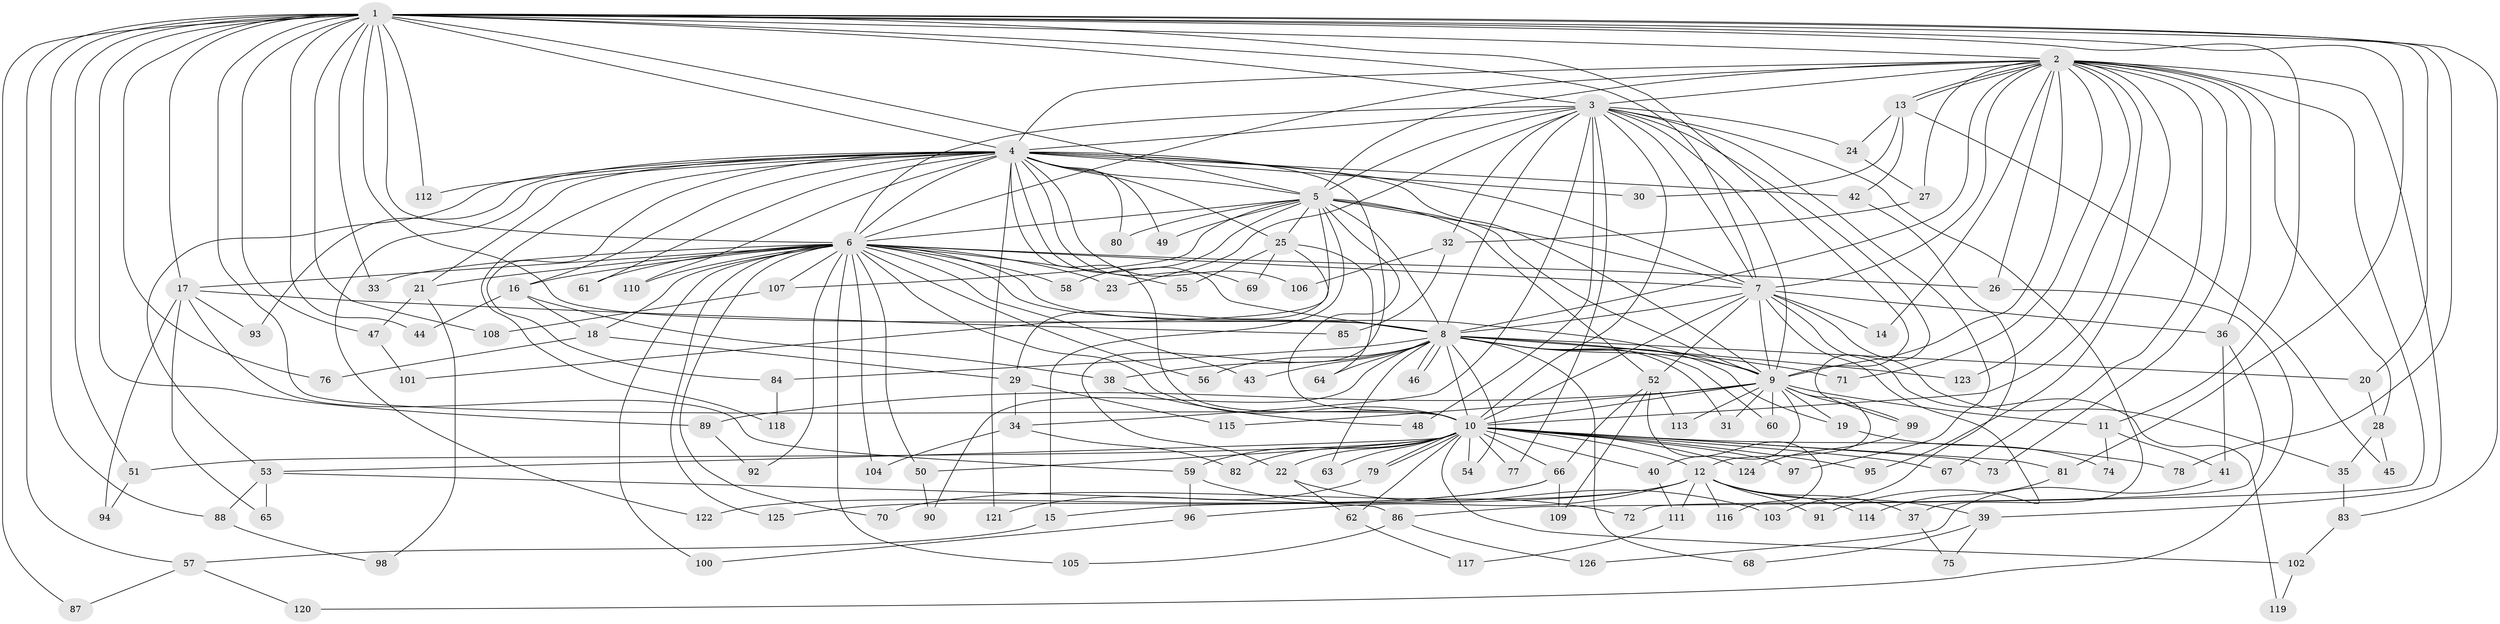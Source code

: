 // Generated by graph-tools (version 1.1) at 2025/11/02/27/25 16:11:02]
// undirected, 126 vertices, 277 edges
graph export_dot {
graph [start="1"]
  node [color=gray90,style=filled];
  1;
  2;
  3;
  4;
  5;
  6;
  7;
  8;
  9;
  10;
  11;
  12;
  13;
  14;
  15;
  16;
  17;
  18;
  19;
  20;
  21;
  22;
  23;
  24;
  25;
  26;
  27;
  28;
  29;
  30;
  31;
  32;
  33;
  34;
  35;
  36;
  37;
  38;
  39;
  40;
  41;
  42;
  43;
  44;
  45;
  46;
  47;
  48;
  49;
  50;
  51;
  52;
  53;
  54;
  55;
  56;
  57;
  58;
  59;
  60;
  61;
  62;
  63;
  64;
  65;
  66;
  67;
  68;
  69;
  70;
  71;
  72;
  73;
  74;
  75;
  76;
  77;
  78;
  79;
  80;
  81;
  82;
  83;
  84;
  85;
  86;
  87;
  88;
  89;
  90;
  91;
  92;
  93;
  94;
  95;
  96;
  97;
  98;
  99;
  100;
  101;
  102;
  103;
  104;
  105;
  106;
  107;
  108;
  109;
  110;
  111;
  112;
  113;
  114;
  115;
  116;
  117;
  118;
  119;
  120;
  121;
  122;
  123;
  124;
  125;
  126;
  1 -- 2;
  1 -- 3;
  1 -- 4;
  1 -- 5;
  1 -- 6;
  1 -- 7;
  1 -- 8;
  1 -- 9;
  1 -- 10;
  1 -- 11;
  1 -- 17;
  1 -- 20;
  1 -- 33;
  1 -- 44;
  1 -- 47;
  1 -- 51;
  1 -- 57;
  1 -- 76;
  1 -- 78;
  1 -- 81;
  1 -- 83;
  1 -- 87;
  1 -- 88;
  1 -- 89;
  1 -- 108;
  1 -- 112;
  2 -- 3;
  2 -- 4;
  2 -- 5;
  2 -- 6;
  2 -- 7;
  2 -- 8;
  2 -- 9;
  2 -- 10;
  2 -- 13;
  2 -- 13;
  2 -- 14;
  2 -- 26;
  2 -- 27;
  2 -- 28;
  2 -- 36;
  2 -- 39;
  2 -- 67;
  2 -- 71;
  2 -- 73;
  2 -- 86;
  2 -- 95;
  2 -- 123;
  3 -- 4;
  3 -- 5;
  3 -- 6;
  3 -- 7;
  3 -- 8;
  3 -- 9;
  3 -- 10;
  3 -- 23;
  3 -- 24;
  3 -- 32;
  3 -- 34;
  3 -- 37;
  3 -- 48;
  3 -- 77;
  3 -- 97;
  3 -- 99;
  4 -- 5;
  4 -- 6;
  4 -- 7;
  4 -- 8;
  4 -- 9;
  4 -- 10;
  4 -- 16;
  4 -- 21;
  4 -- 22;
  4 -- 25;
  4 -- 30;
  4 -- 42;
  4 -- 49;
  4 -- 53;
  4 -- 61;
  4 -- 69;
  4 -- 80;
  4 -- 84;
  4 -- 93;
  4 -- 106;
  4 -- 110;
  4 -- 112;
  4 -- 118;
  4 -- 121;
  4 -- 122;
  5 -- 6;
  5 -- 7;
  5 -- 8;
  5 -- 9;
  5 -- 10;
  5 -- 15;
  5 -- 25;
  5 -- 49;
  5 -- 52;
  5 -- 58;
  5 -- 80;
  5 -- 101;
  5 -- 107;
  6 -- 7;
  6 -- 8;
  6 -- 9;
  6 -- 10;
  6 -- 16;
  6 -- 17;
  6 -- 18;
  6 -- 21;
  6 -- 23;
  6 -- 26;
  6 -- 33;
  6 -- 43;
  6 -- 50;
  6 -- 55;
  6 -- 56;
  6 -- 58;
  6 -- 61;
  6 -- 70;
  6 -- 92;
  6 -- 100;
  6 -- 104;
  6 -- 105;
  6 -- 107;
  6 -- 110;
  6 -- 125;
  7 -- 8;
  7 -- 9;
  7 -- 10;
  7 -- 14;
  7 -- 35;
  7 -- 36;
  7 -- 52;
  7 -- 91;
  7 -- 119;
  8 -- 9;
  8 -- 10;
  8 -- 19;
  8 -- 20;
  8 -- 31;
  8 -- 38;
  8 -- 43;
  8 -- 46;
  8 -- 46;
  8 -- 54;
  8 -- 56;
  8 -- 60;
  8 -- 63;
  8 -- 64;
  8 -- 68;
  8 -- 71;
  8 -- 84;
  8 -- 90;
  8 -- 123;
  9 -- 10;
  9 -- 11;
  9 -- 12;
  9 -- 19;
  9 -- 31;
  9 -- 40;
  9 -- 60;
  9 -- 89;
  9 -- 99;
  9 -- 113;
  9 -- 115;
  10 -- 12;
  10 -- 22;
  10 -- 40;
  10 -- 50;
  10 -- 51;
  10 -- 53;
  10 -- 54;
  10 -- 59;
  10 -- 62;
  10 -- 63;
  10 -- 66;
  10 -- 67;
  10 -- 73;
  10 -- 77;
  10 -- 78;
  10 -- 79;
  10 -- 79;
  10 -- 81;
  10 -- 82;
  10 -- 95;
  10 -- 97;
  10 -- 102;
  10 -- 124;
  11 -- 41;
  11 -- 74;
  12 -- 15;
  12 -- 37;
  12 -- 39;
  12 -- 70;
  12 -- 91;
  12 -- 96;
  12 -- 111;
  12 -- 114;
  12 -- 116;
  13 -- 24;
  13 -- 30;
  13 -- 42;
  13 -- 45;
  15 -- 57;
  16 -- 18;
  16 -- 38;
  16 -- 44;
  17 -- 59;
  17 -- 65;
  17 -- 85;
  17 -- 93;
  17 -- 94;
  18 -- 29;
  18 -- 76;
  19 -- 74;
  20 -- 28;
  21 -- 47;
  21 -- 98;
  22 -- 62;
  22 -- 103;
  24 -- 27;
  25 -- 29;
  25 -- 55;
  25 -- 64;
  25 -- 69;
  26 -- 120;
  27 -- 32;
  28 -- 35;
  28 -- 45;
  29 -- 34;
  29 -- 115;
  32 -- 85;
  32 -- 106;
  34 -- 82;
  34 -- 104;
  35 -- 83;
  36 -- 41;
  36 -- 72;
  37 -- 75;
  38 -- 48;
  39 -- 68;
  39 -- 75;
  40 -- 111;
  41 -- 126;
  42 -- 103;
  47 -- 101;
  50 -- 90;
  51 -- 94;
  52 -- 66;
  52 -- 109;
  52 -- 113;
  52 -- 116;
  53 -- 65;
  53 -- 86;
  53 -- 88;
  57 -- 87;
  57 -- 120;
  59 -- 72;
  59 -- 96;
  62 -- 117;
  66 -- 109;
  66 -- 122;
  66 -- 125;
  79 -- 121;
  81 -- 114;
  83 -- 102;
  84 -- 118;
  86 -- 105;
  86 -- 126;
  88 -- 98;
  89 -- 92;
  96 -- 100;
  99 -- 124;
  102 -- 119;
  107 -- 108;
  111 -- 117;
}
